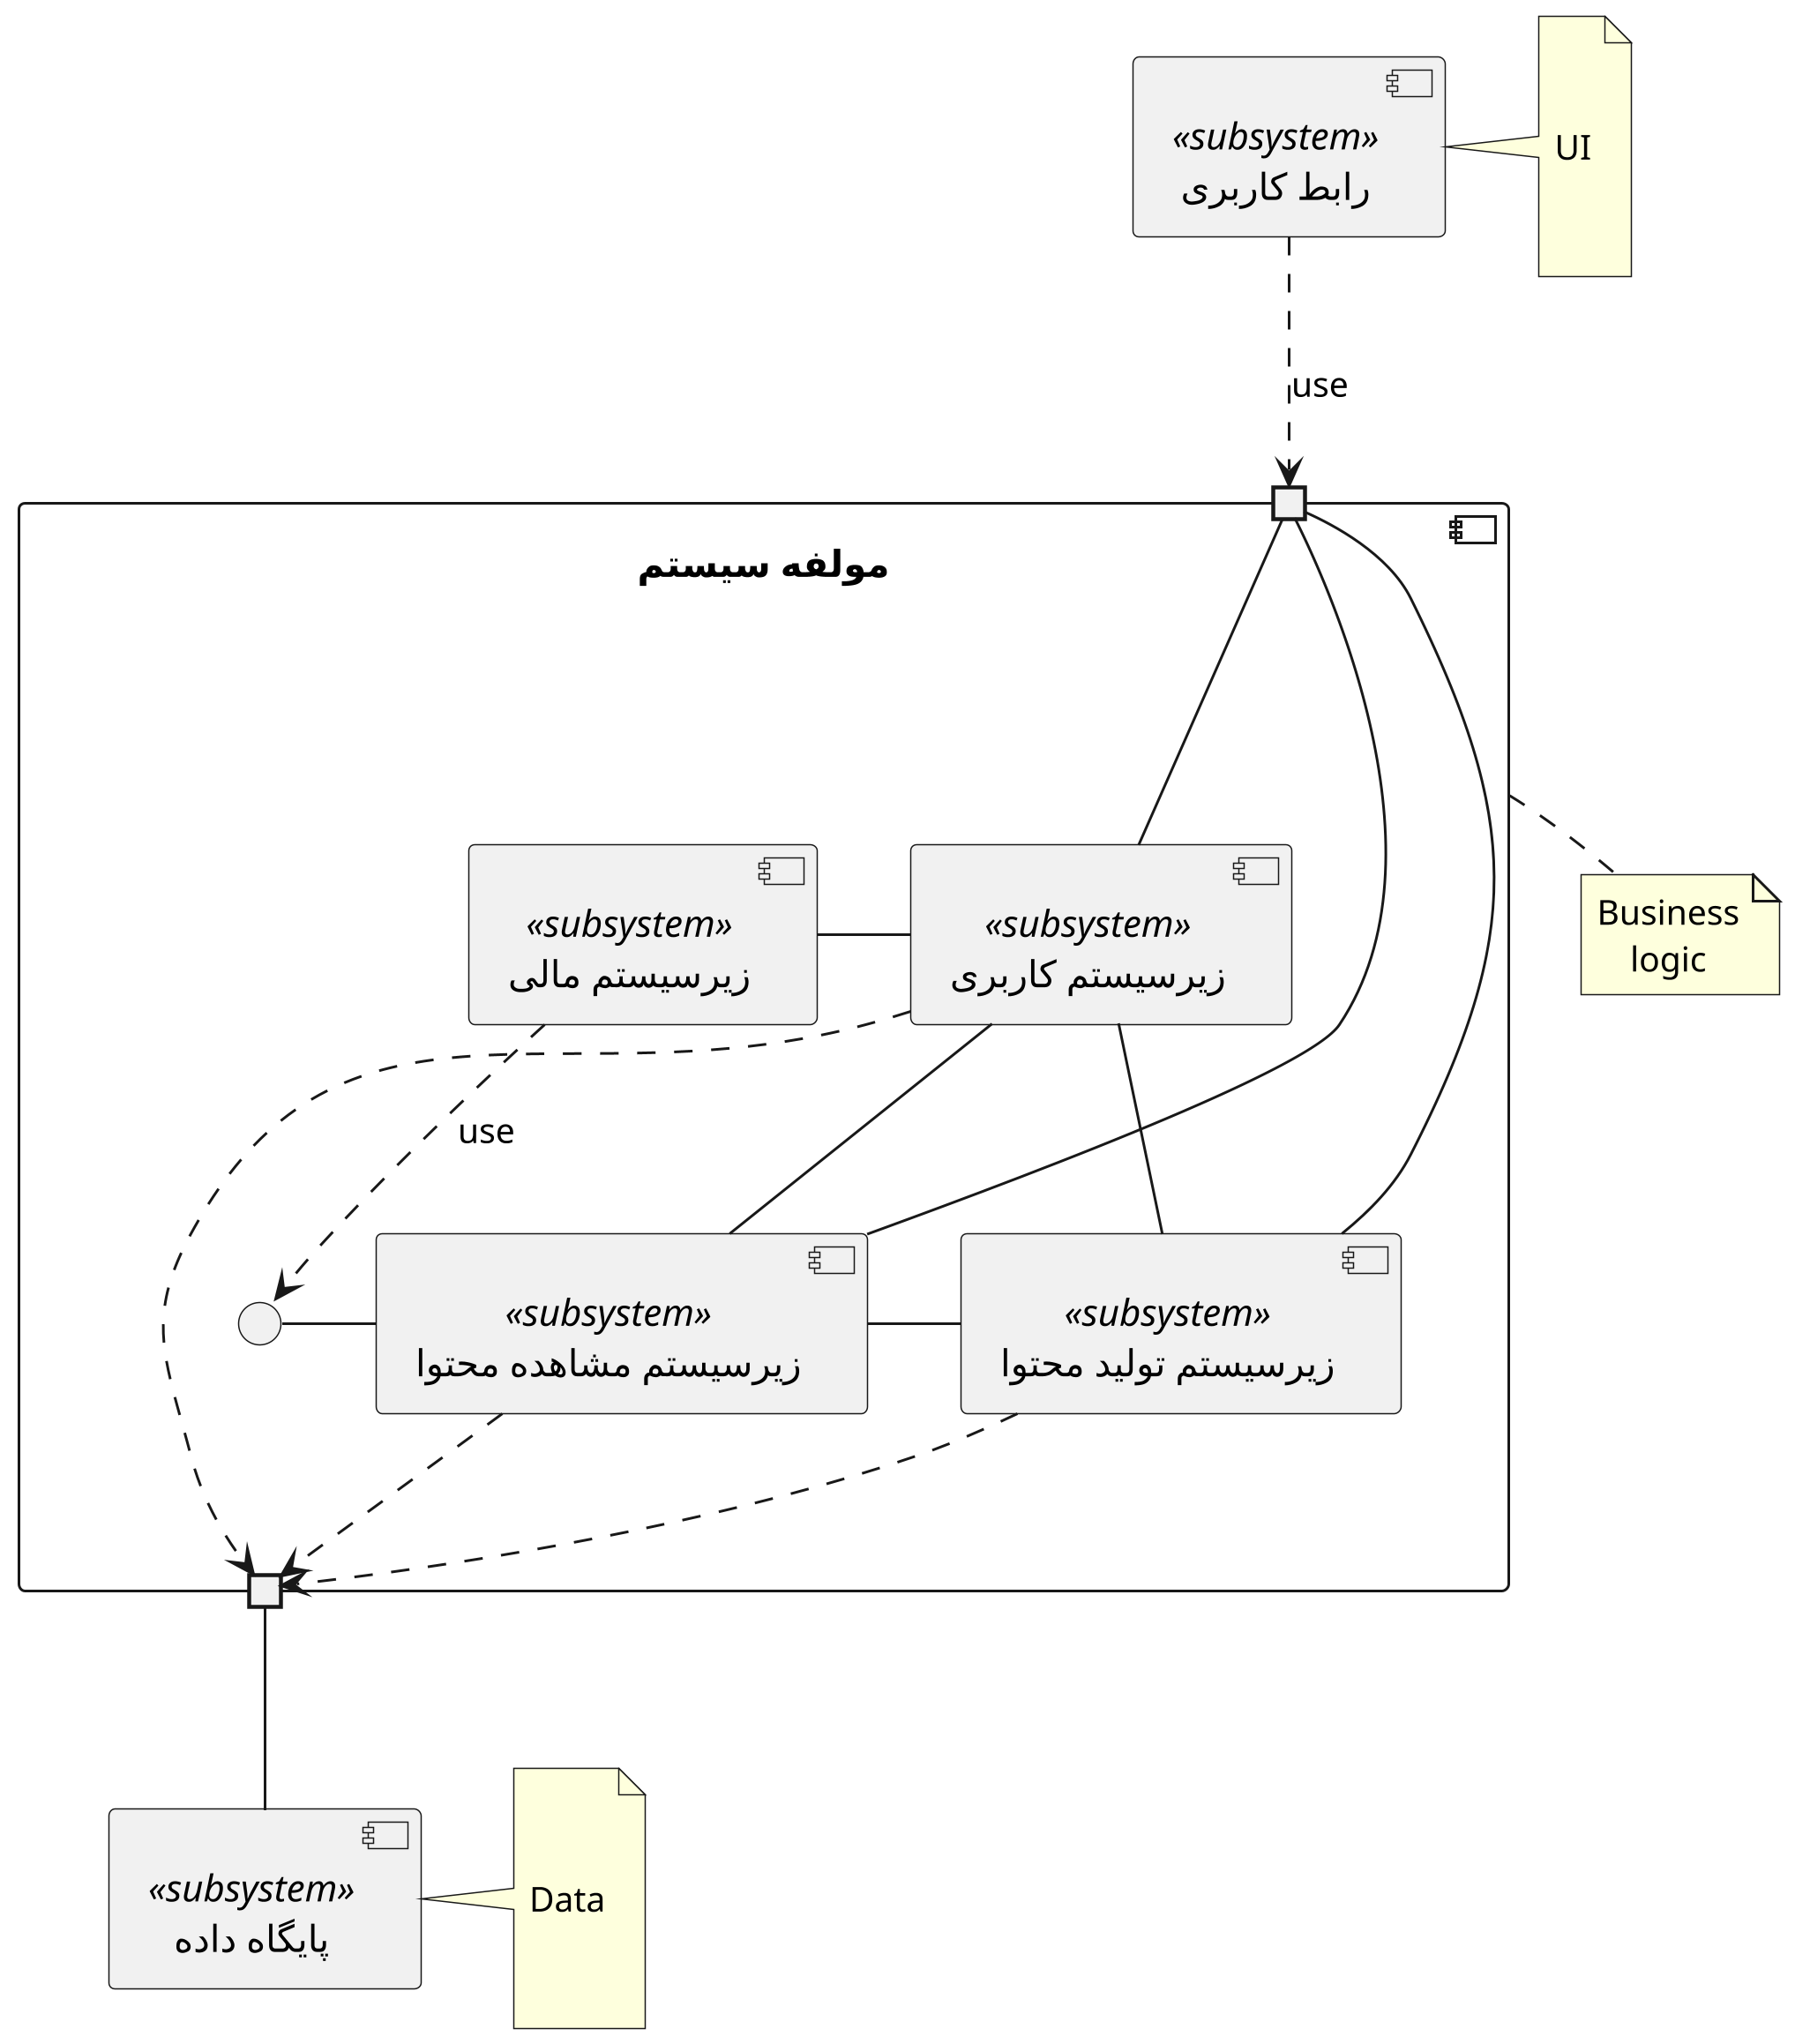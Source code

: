 @startuml component


scale 3
skinparam DefaultFontName Vazir
skinparam DefaultTextAlignment center


component "مولفه سیستم" as modelComp {
    component "زیرسیستم کاربری" <<subsystem>> as userComp
    component "زیرسیستم تولید محتوا" <<subsystem>> as produceComp
    component "زیرسیستم مشاهده محتوا" <<subsystem>> as viewComp
    component "زیرسیستم مالی" <<subsystem>> as financialComp

    interface " " as viewFinanInt

    portin " " as p1
    portout " " as p2
}

component "رابط کاربری" <<subsystem>> as ui
component "پایگاه داده" <<subsystem>> as db

note right of ui


                UI


end note

note right of modelComp
Business
logic
end note

note right of db


                Data


end note


userComp - financialComp

financialComp ..> viewFinanInt : use
viewFinanInt - viewComp

produceComp -- p1
userComp -- p1
viewComp -- p1

ui ..> p1 : use

p2 -- db

userComp ..> p2
produceComp ..> p2
viewComp ..> p2

userComp -- produceComp
userComp -- viewComp
produceComp - viewComp

@enduml